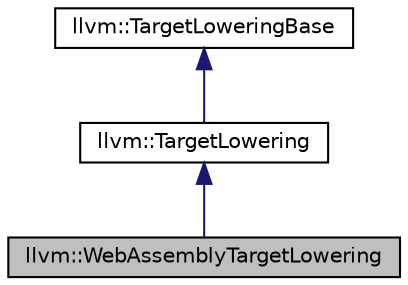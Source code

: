 digraph "llvm::WebAssemblyTargetLowering"
{
 // LATEX_PDF_SIZE
  bgcolor="transparent";
  edge [fontname="Helvetica",fontsize="10",labelfontname="Helvetica",labelfontsize="10"];
  node [fontname="Helvetica",fontsize="10",shape="box"];
  Node1 [label="llvm::WebAssemblyTargetLowering",height=0.2,width=0.4,color="black", fillcolor="grey75", style="filled", fontcolor="black",tooltip=" "];
  Node2 -> Node1 [dir="back",color="midnightblue",fontsize="10",style="solid",fontname="Helvetica"];
  Node2 [label="llvm::TargetLowering",height=0.2,width=0.4,color="black",URL="$classllvm_1_1TargetLowering.html",tooltip="This class defines information used to lower LLVM code to legal SelectionDAG operators that the targe..."];
  Node3 -> Node2 [dir="back",color="midnightblue",fontsize="10",style="solid",fontname="Helvetica"];
  Node3 [label="llvm::TargetLoweringBase",height=0.2,width=0.4,color="black",URL="$classllvm_1_1TargetLoweringBase.html",tooltip="This base class for TargetLowering contains the SelectionDAG-independent parts that can be used from ..."];
}
